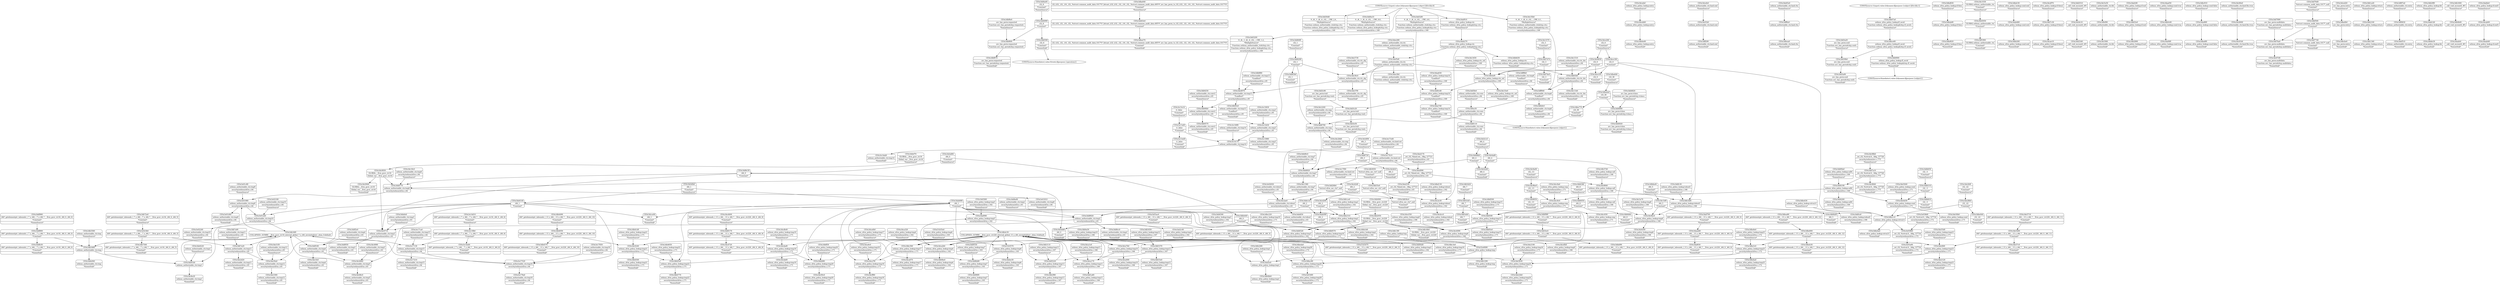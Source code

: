 digraph {
	CE0x3dbf670 [shape=record,shape=Mrecord,label="{CE0x3dbf670|avc_has_perm:requested|Function::avc_has_perm&Arg::requested::|*SummSink*}"]
	CE0x3dd43e0 [shape=record,shape=Mrecord,label="{CE0x3dd43e0|i32_(i32,_i32,_i16,_i32,_%struct.common_audit_data.1017*)*_bitcast_(i32_(i32,_i32,_i16,_i32,_%struct.common_audit_data.495*)*_avc_has_perm_to_i32_(i32,_i32,_i16,_i32,_%struct.common_audit_data.1017*)*)|*Constant*}"]
	CE0x3daf080 [shape=record,shape=Mrecord,label="{CE0x3daf080|selinux_xfrm_policy_lookup:tmp5|security/selinux/xfrm.c,162}"]
	CE0x3dff940 [shape=record,shape=Mrecord,label="{CE0x3dff940|selinux_authorizable_ctx:tmp6|*LoadInst*|security/selinux/xfrm.c,64}"]
	CE0x5ab2c40 [shape=record,shape=Mrecord,label="{CE0x5ab2c40|selinux_xfrm_policy_lookup:tmp5|security/selinux/xfrm.c,162|*SummSink*}"]
	CE0x3dbeb30 [shape=record,shape=Mrecord,label="{CE0x3dbeb30|i64*_getelementptr_inbounds_(_13_x_i64_,_13_x_i64_*___llvm_gcov_ctr220,_i64_0,_i64_12)|*Constant*|*SummSink*}"]
	CE0x3dd6110 [shape=record,shape=Mrecord,label="{CE0x3dd6110|selinux_authorizable_ctx:conv|security/selinux/xfrm.c,64|*SummSink*}"]
	CE0x3dd7470 [shape=record,shape=Mrecord,label="{CE0x3dd7470|i32_3|*Constant*}"]
	CE0x3db0fd0 [shape=record,shape=Mrecord,label="{CE0x3db0fd0|GLOBAL:__llvm_gcov_ctr220|Global_var:__llvm_gcov_ctr220|*SummSource*}"]
	CE0x3e13ed0 [shape=record,shape=Mrecord,label="{CE0x3e13ed0|i1_false|*Constant*|*SummSink*}"]
	CE0x3e17520 [shape=record,shape=Mrecord,label="{CE0x3e17520|selinux_authorizable_ctx:tmp16|security/selinux/xfrm.c,64}"]
	CE0x3dc2200 [shape=record,shape=Mrecord,label="{CE0x3dc2200|selinux_authorizable_ctx:cmp|security/selinux/xfrm.c,64|*SummSource*}"]
	CE0x3db3810 [shape=record,shape=Mrecord,label="{CE0x3db3810|selinux_xfrm_policy_lookup:call|security/selinux/xfrm.c,166|*SummSink*}"]
	CE0x3daf700 [shape=record,shape=Mrecord,label="{CE0x3daf700|i64*_getelementptr_inbounds_(_13_x_i64_,_13_x_i64_*___llvm_gcov_ctr220,_i64_0,_i64_0)|*Constant*|*SummSource*}"]
	CE0x3dbbf90 [shape=record,shape=Mrecord,label="{CE0x3dbbf90|i64*_getelementptr_inbounds_(_13_x_i64_,_13_x_i64_*___llvm_gcov_ctr220,_i64_0,_i64_6)|*Constant*|*SummSink*}"]
	CE0x3db4e60 [shape=record,shape=Mrecord,label="{CE0x3db4e60|selinux_xfrm_policy_lookup:entry|*SummSink*}"]
	CE0x3dcefe0 [shape=record,shape=Mrecord,label="{CE0x3dcefe0|selinux_authorizable_ctx:land.end|*SummSource*}"]
	CE0x3dce180 [shape=record,shape=Mrecord,label="{CE0x3dce180|i32_0|*Constant*}"]
	CE0x3dbf390 [shape=record,shape=Mrecord,label="{CE0x3dbf390|i32_8|*Constant*|*SummSink*}"]
	CE0x3de65e0 [shape=record,shape=Mrecord,label="{CE0x3de65e0|selinux_authorizable_ctx:land.rhs|*SummSource*}"]
	CE0x3de5830 [shape=record,shape=Mrecord,label="{CE0x3de5830|selinux_xfrm_policy_lookup:tmp24|security/selinux/xfrm.c,171}"]
	CE0x3e03860 [shape=record,shape=Mrecord,label="{CE0x3e03860|_ret_i32_%retval.0,_!dbg_!27734|security/selinux/xfrm.c,172}"]
	CE0x3dc28d0 [shape=record,shape=Mrecord,label="{CE0x3dc28d0|selinux_authorizable_ctx:cmp|security/selinux/xfrm.c,64|*SummSink*}"]
	CE0x3de31f0 [shape=record,shape=Mrecord,label="{CE0x3de31f0|selinux_authorizable_ctx:tmp12|security/selinux/xfrm.c,65|*SummSource*}"]
	CE0x3dca670 [shape=record,shape=Mrecord,label="{CE0x3dca670|selinux_xfrm_policy_lookup:tmp17|security/selinux/xfrm.c,171|*SummSink*}"]
	CE0x3db85e0 [shape=record,shape=Mrecord,label="{CE0x3db85e0|selinux_xfrm_policy_lookup:tmp15|security/selinux/xfrm.c,171|*SummSink*}"]
	CE0x3db9570 [shape=record,shape=Mrecord,label="{CE0x3db9570|selinux_authorizable_ctx:conv2|security/selinux/xfrm.c,65|*SummSink*}"]
	"CONST[source:0(mediator),value:2(dynamic)][purpose:{subject}]"
	CE0x3e14eb0 [shape=record,shape=Mrecord,label="{CE0x3e14eb0|i64*_getelementptr_inbounds_(_7_x_i64_,_7_x_i64_*___llvm_gcov_ctr16,_i64_0,_i64_6)|*Constant*|*SummSink*}"]
	CE0x3dbda90 [shape=record,shape=Mrecord,label="{CE0x3dbda90|selinux_xfrm_policy_lookup:if.then}"]
	CE0x3dd6290 [shape=record,shape=Mrecord,label="{CE0x3dd6290|i32_1|*Constant*}"]
	CE0x3db2260 [shape=record,shape=Mrecord,label="{CE0x3db2260|selinux_xfrm_policy_lookup:tmp1|*SummSource*}"]
	CE0x3dd04d0 [shape=record,shape=Mrecord,label="{CE0x3dd04d0|selinux_xfrm_policy_lookup:tmp3|security/selinux/xfrm.c,162|*SummSink*}"]
	CE0x3e13e10 [shape=record,shape=Mrecord,label="{CE0x3e13e10|i1_false|*Constant*|*SummSource*}"]
	CE0x3de4970 [shape=record,shape=Mrecord,label="{CE0x3de4970|selinux_authorizable_ctx:tmp13|*LoadInst*|security/selinux/xfrm.c,65}"]
	CE0x3dbc3e0 [shape=record,shape=Mrecord,label="{CE0x3dbc3e0|selinux_xfrm_policy_lookup:tmp16|security/selinux/xfrm.c,171|*SummSink*}"]
	CE0x3db8460 [shape=record,shape=Mrecord,label="{CE0x3db8460|i64_8|*Constant*|*SummSink*}"]
	CE0x3de37f0 [shape=record,shape=Mrecord,label="{CE0x3de37f0|selinux_authorizable_ctx:ctx_alg|security/selinux/xfrm.c,65|*SummSink*}"]
	CE0x3dee280 [shape=record,shape=Mrecord,label="{CE0x3dee280|selinux_authorizable_ctx:ctx|Function::selinux_authorizable_ctx&Arg::ctx::|*SummSource*}"]
	CE0x3db5650 [shape=record,shape=Mrecord,label="{CE0x3db5650|%struct.xfrm_sec_ctx*_null|*Constant*|*SummSource*}"]
	CE0x3dc1030 [shape=record,shape=Mrecord,label="{CE0x3dc1030|GLOBAL:selinux_authorizable_ctx|*Constant*|*SummSource*}"]
	CE0x3ddfc30 [shape=record,shape=Mrecord,label="{CE0x3ddfc30|selinux_xfrm_policy_lookup:tobool1|security/selinux/xfrm.c,166|*SummSource*}"]
	CE0x3ddf2e0 [shape=record,shape=Mrecord,label="{CE0x3ddf2e0|selinux_authorizable_ctx:tmp4|security/selinux/xfrm.c,63|*SummSource*}"]
	"CONST[source:1(input),value:2(dynamic)][purpose:{object}][SrcIdx:0]"
	"CONST[source:1(input),value:2(dynamic)][purpose:{subject}][SrcIdx:1]"
	CE0x3dcdad0 [shape=record,shape=Mrecord,label="{CE0x3dcdad0|selinux_xfrm_policy_lookup:tmp19|security/selinux/xfrm.c,171}"]
	CE0x3dbdc50 [shape=record,shape=Mrecord,label="{CE0x3dbdc50|selinux_xfrm_policy_lookup:cond.end|*SummSource*}"]
	CE0x3dc00c0 [shape=record,shape=Mrecord,label="{CE0x3dc00c0|selinux_xfrm_policy_lookup:tmp20|security/selinux/xfrm.c,171|*SummSink*}"]
	CE0x3dcae10 [shape=record,shape=Mrecord,label="{CE0x3dcae10|selinux_xfrm_policy_lookup:if.then2|*SummSink*}"]
	CE0x3e034f0 [shape=record,shape=Mrecord,label="{CE0x3e034f0|selinux_xfrm_policy_lookup:tmp26|security/selinux/xfrm.c,172|*SummSink*}"]
	CE0x3daa740 [shape=record,shape=Mrecord,label="{CE0x3daa740|selinux_xfrm_policy_lookup:tmp14|*LoadInst*|security/selinux/xfrm.c,169|*SummSink*}"]
	CE0x3dd4520 [shape=record,shape=Mrecord,label="{CE0x3dd4520|selinux_xfrm_policy_lookup:tmp3|security/selinux/xfrm.c,162}"]
	CE0x3dcdb40 [shape=record,shape=Mrecord,label="{CE0x3dcdb40|selinux_xfrm_policy_lookup:tmp19|security/selinux/xfrm.c,171|*SummSource*}"]
	CE0x3dba640 [shape=record,shape=Mrecord,label="{CE0x3dba640|i16_39|*Constant*|*SummSource*}"]
	CE0x3dc2ae0 [shape=record,shape=Mrecord,label="{CE0x3dc2ae0|selinux_authorizable_ctx:tobool|security/selinux/xfrm.c,63}"]
	CE0x3dd30d0 [shape=record,shape=Mrecord,label="{CE0x3dd30d0|0:_i8,_1:_i8,_4:_i32,_:_CRE_2,4_|*MultipleSource*|Function::selinux_authorizable_ctx&Arg::ctx::|Function::selinux_xfrm_policy_lookup&Arg::ctx::|security/selinux/xfrm.c,169}"]
	CE0x3e13430 [shape=record,shape=Mrecord,label="{CE0x3e13430|selinux_authorizable_ctx:cmp3|security/selinux/xfrm.c,65}"]
	CE0x3db9650 [shape=record,shape=Mrecord,label="{CE0x3db9650|i32_-13|*Constant*|*SummSink*}"]
	CE0x3db56c0 [shape=record,shape=Mrecord,label="{CE0x3db56c0|%struct.xfrm_sec_ctx*_null|*Constant*|*SummSink*}"]
	CE0x3dd25d0 [shape=record,shape=Mrecord,label="{CE0x3dd25d0|_call_void_mcount()_#3|*SummSink*}"]
	CE0x3dcc9a0 [shape=record,shape=Mrecord,label="{CE0x3dcc9a0|selinux_xfrm_policy_lookup:cmp|security/selinux/xfrm.c,171|*SummSource*}"]
	CE0x3e17f00 [shape=record,shape=Mrecord,label="{CE0x3e17f00|selinux_authorizable_ctx:land.ext|security/selinux/xfrm.c,64|*SummSink*}"]
	CE0x3ddb810 [shape=record,shape=Mrecord,label="{CE0x3ddb810|i32_-3|*Constant*|*SummSink*}"]
	CE0x3dbf6e0 [shape=record,shape=Mrecord,label="{CE0x3dbf6e0|avc_has_perm:requested|Function::avc_has_perm&Arg::requested::|*SummSource*}"]
	CE0x3dc8e20 [shape=record,shape=Mrecord,label="{CE0x3dc8e20|selinux_authorizable_ctx:tmp1|*SummSink*}"]
	CE0x3db67a0 [shape=record,shape=Mrecord,label="{CE0x3db67a0|selinux_xfrm_policy_lookup:fl_secid|Function::selinux_xfrm_policy_lookup&Arg::fl_secid::|*SummSource*}"]
	CE0x3dca1e0 [shape=record,shape=Mrecord,label="{CE0x3dca1e0|selinux_xfrm_policy_lookup:tmp11|security/selinux/xfrm.c,166|*SummSource*}"]
	CE0x3db72a0 [shape=record,shape=Mrecord,label="{CE0x3db72a0|i64*_getelementptr_inbounds_(_7_x_i64_,_7_x_i64_*___llvm_gcov_ctr16,_i64_0,_i64_5)|*Constant*|*SummSource*}"]
	CE0x3dcafa0 [shape=record,shape=Mrecord,label="{CE0x3dcafa0|selinux_xfrm_policy_lookup:entry|*SummSource*}"]
	CE0x3dbff30 [shape=record,shape=Mrecord,label="{CE0x3dbff30|selinux_xfrm_policy_lookup:tmp20|security/selinux/xfrm.c,171|*SummSource*}"]
	CE0x3dc9840 [shape=record,shape=Mrecord,label="{CE0x3dc9840|_ret_i32_%retval.0,_!dbg_!27728|security/selinux/avc.c,775|*SummSink*}"]
	CE0x3dc1bf0 [shape=record,shape=Mrecord,label="{CE0x3dc1bf0|i64_5|*Constant*}"]
	CE0x3db9be0 [shape=record,shape=Mrecord,label="{CE0x3db9be0|selinux_xfrm_policy_lookup:tmp4|security/selinux/xfrm.c,162|*SummSink*}"]
	CE0x3dab690 [shape=record,shape=Mrecord,label="{CE0x3dab690|i64_1|*Constant*}"]
	CE0x3db6900 [shape=record,shape=Mrecord,label="{CE0x3db6900|selinux_xfrm_policy_lookup:fl_secid|Function::selinux_xfrm_policy_lookup&Arg::fl_secid::|*SummSink*}"]
	CE0x3db95e0 [shape=record,shape=Mrecord,label="{CE0x3db95e0|selinux_authorizable_ctx:tmp13|*LoadInst*|security/selinux/xfrm.c,65|*SummSink*}"]
	CE0x3dff0e0 [shape=record,shape=Mrecord,label="{CE0x3dff0e0|selinux_authorizable_ctx:land.rhs}"]
	CE0x3dd6790 [shape=record,shape=Mrecord,label="{CE0x3dd6790|selinux_authorizable_ctx:cmp|security/selinux/xfrm.c,64}"]
	CE0x3db34f0 [shape=record,shape=Mrecord,label="{CE0x3db34f0|COLLAPSED:_GCMRE___llvm_gcov_ctr16_internal_global_7_x_i64_zeroinitializer:_elem_0:default:}"]
	CE0x3db45e0 [shape=record,shape=Mrecord,label="{CE0x3db45e0|selinux_xfrm_policy_lookup:tmp22|security/selinux/xfrm.c,171}"]
	CE0x3ded170 [shape=record,shape=Mrecord,label="{CE0x3ded170|_ret_i32_%land.ext,_!dbg_!27723|security/selinux/xfrm.c,63|*SummSource*}"]
	CE0x3db2310 [shape=record,shape=Mrecord,label="{CE0x3db2310|selinux_xfrm_policy_lookup:tmp2|security/selinux/xfrm.c,162}"]
	CE0x3db7560 [shape=record,shape=Mrecord,label="{CE0x3db7560|i64*_getelementptr_inbounds_(_7_x_i64_,_7_x_i64_*___llvm_gcov_ctr16,_i64_0,_i64_5)|*Constant*|*SummSink*}"]
	CE0x3dc5f40 [shape=record,shape=Mrecord,label="{CE0x3dc5f40|selinux_authorizable_ctx:bb|*SummSink*}"]
	CE0x3dcb1c0 [shape=record,shape=Mrecord,label="{CE0x3dcb1c0|i64_4|*Constant*|*SummSource*}"]
	CE0x3dde940 [shape=record,shape=Mrecord,label="{CE0x3dde940|selinux_authorizable_ctx:tmp|*SummSink*}"]
	CE0x3dbb440 [shape=record,shape=Mrecord,label="{CE0x3dbb440|i64_0|*Constant*}"]
	CE0x3dc5e50 [shape=record,shape=Mrecord,label="{CE0x3dc5e50|selinux_authorizable_ctx:bb|*SummSource*}"]
	CE0x3db03e0 [shape=record,shape=Mrecord,label="{CE0x3db03e0|selinux_xfrm_policy_lookup:if.end}"]
	CE0x3dd1bc0 [shape=record,shape=Mrecord,label="{CE0x3dd1bc0|i64*_getelementptr_inbounds_(_13_x_i64_,_13_x_i64_*___llvm_gcov_ctr220,_i64_0,_i64_6)|*Constant*}"]
	CE0x3dc1580 [shape=record,shape=Mrecord,label="{CE0x3dc1580|selinux_authorizable_ctx:tmp7|security/selinux/xfrm.c,64|*SummSink*}"]
	CE0x3db16b0 [shape=record,shape=Mrecord,label="{CE0x3db16b0|GLOBAL:__llvm_gcov_ctr220|Global_var:__llvm_gcov_ctr220|*SummSink*}"]
	CE0x3daaf30 [shape=record,shape=Mrecord,label="{CE0x3daaf30|selinux_xfrm_policy_lookup:cond.true|*SummSource*}"]
	CE0x3dc1510 [shape=record,shape=Mrecord,label="{CE0x3dc1510|selinux_authorizable_ctx:ctx_doi|security/selinux/xfrm.c,64|*SummSource*}"]
	CE0x3dbc910 [shape=record,shape=Mrecord,label="{CE0x3dbc910|selinux_xfrm_policy_lookup:cond.false|*SummSource*}"]
	CE0x3ddfb30 [shape=record,shape=Mrecord,label="{CE0x3ddfb30|i64*_getelementptr_inbounds_(_7_x_i64_,_7_x_i64_*___llvm_gcov_ctr16,_i64_0,_i64_0)|*Constant*|*SummSink*}"]
	"CONST[source:0(mediator),value:0(static)][purpose:{operation}]"
	CE0x3de61b0 [shape=record,shape=Mrecord,label="{CE0x3de61b0|selinux_authorizable_ctx:tmp1}"]
	CE0x3e14d10 [shape=record,shape=Mrecord,label="{CE0x3e14d10|i64*_getelementptr_inbounds_(_7_x_i64_,_7_x_i64_*___llvm_gcov_ctr16,_i64_0,_i64_6)|*Constant*|*SummSource*}"]
	CE0x3dc6000 [shape=record,shape=Mrecord,label="{CE0x3dc6000|selinux_authorizable_ctx:land.lhs.true}"]
	CE0x3db7c30 [shape=record,shape=Mrecord,label="{CE0x3db7c30|selinux_xfrm_policy_lookup:if.then2}"]
	CE0x3dc97d0 [shape=record,shape=Mrecord,label="{CE0x3dc97d0|avc_has_perm:auditdata|Function::avc_has_perm&Arg::auditdata::|*SummSink*}"]
	CE0x3dc0830 [shape=record,shape=Mrecord,label="{CE0x3dc0830|GLOBAL:__llvm_gcov_ctr16|Global_var:__llvm_gcov_ctr16}"]
	CE0x3dbcbe0 [shape=record,shape=Mrecord,label="{CE0x3dbcbe0|avc_has_perm:entry|*SummSink*}"]
	CE0x3db2100 [shape=record,shape=Mrecord,label="{CE0x3db2100|selinux_xfrm_policy_lookup:return}"]
	CE0x3daadd0 [shape=record,shape=Mrecord,label="{CE0x3daadd0|i64*_getelementptr_inbounds_(_13_x_i64_,_13_x_i64_*___llvm_gcov_ctr220,_i64_0,_i64_0)|*Constant*}"]
	CE0x3db5370 [shape=record,shape=Mrecord,label="{CE0x3db5370|selinux_xfrm_policy_lookup:tmp12|security/selinux/xfrm.c,167}"]
	CE0x3de2120 [shape=record,shape=Mrecord,label="{CE0x3de2120|selinux_xfrm_policy_lookup:tmp23|security/selinux/xfrm.c,171|*SummSink*}"]
	CE0x3dc98b0 [shape=record,shape=Mrecord,label="{CE0x3dc98b0|_ret_i32_%retval.0,_!dbg_!27728|security/selinux/avc.c,775|*SummSource*}"]
	CE0x3e023b0 [shape=record,shape=Mrecord,label="{CE0x3e023b0|i64*_getelementptr_inbounds_(_7_x_i64_,_7_x_i64_*___llvm_gcov_ctr16,_i64_0,_i64_5)|*Constant*}"]
	CE0x3e171a0 [shape=record,shape=Mrecord,label="{CE0x3e171a0|selinux_authorizable_ctx:tmp15|security/selinux/xfrm.c,64|*SummSource*}"]
	CE0x3db8570 [shape=record,shape=Mrecord,label="{CE0x3db8570|selinux_xfrm_policy_lookup:tmp16|security/selinux/xfrm.c,171}"]
	CE0x3dc66c0 [shape=record,shape=Mrecord,label="{CE0x3dc66c0|selinux_authorizable_ctx:tmp5|security/selinux/xfrm.c,63|*SummSink*}"]
	CE0x3e14170 [shape=record,shape=Mrecord,label="{CE0x3e14170|selinux_authorizable_ctx:tmp14}"]
	CE0x3dc2e30 [shape=record,shape=Mrecord,label="{CE0x3dc2e30|selinux_xfrm_policy_lookup:tobool|security/selinux/xfrm.c,162}"]
	CE0x3e17e40 [shape=record,shape=Mrecord,label="{CE0x3e17e40|selinux_authorizable_ctx:land.ext|security/selinux/xfrm.c,64|*SummSource*}"]
	CE0x3dd8a90 [shape=record,shape=Mrecord,label="{CE0x3dd8a90|selinux_authorizable_ctx:tmp2|security/selinux/xfrm.c,63|*SummSource*}"]
	CE0x3dbe4a0 [shape=record,shape=Mrecord,label="{CE0x3dbe4a0|selinux_xfrm_policy_lookup:retval.0|*SummSink*}"]
	CE0x3dd0a10 [shape=record,shape=Mrecord,label="{CE0x3dd0a10|0:_i8,_1:_i8,_4:_i32,_:_CRE_8,8_|*MultipleSource*|Function::selinux_authorizable_ctx&Arg::ctx::|Function::selinux_xfrm_policy_lookup&Arg::ctx::|security/selinux/xfrm.c,169}"]
	CE0x3db8500 [shape=record,shape=Mrecord,label="{CE0x3db8500|selinux_xfrm_policy_lookup:tmp15|security/selinux/xfrm.c,171|*SummSource*}"]
	CE0x3dcd400 [shape=record,shape=Mrecord,label="{CE0x3dcd400|i64*_getelementptr_inbounds_(_13_x_i64_,_13_x_i64_*___llvm_gcov_ctr220,_i64_0,_i64_9)|*Constant*|*SummSource*}"]
	CE0x3ddf800 [shape=record,shape=Mrecord,label="{CE0x3ddf800|i64*_getelementptr_inbounds_(_7_x_i64_,_7_x_i64_*___llvm_gcov_ctr16,_i64_0,_i64_0)|*Constant*}"]
	CE0x3dc4090 [shape=record,shape=Mrecord,label="{CE0x3dc4090|selinux_xfrm_policy_lookup:tmp9|security/selinux/xfrm.c,166}"]
	CE0x3e14ab0 [shape=record,shape=Mrecord,label="{CE0x3e14ab0|selinux_authorizable_ctx:tmp14|*SummSink*}"]
	CE0x3df1900 [shape=record,shape=Mrecord,label="{CE0x3df1900|GLOBAL:selinux_authorizable_ctx|*Constant*|*SummSink*}"]
	CE0x3dce1f0 [shape=record,shape=Mrecord,label="{CE0x3dce1f0|i32_0|*Constant*|*SummSink*}"]
	CE0x3dc18c0 [shape=record,shape=Mrecord,label="{CE0x3dc18c0|selinux_authorizable_ctx:tmp8|security/selinux/xfrm.c,64|*SummSource*}"]
	CE0x3dce260 [shape=record,shape=Mrecord,label="{CE0x3dce260|i32_0|*Constant*|*SummSource*}"]
	CE0x3de55d0 [shape=record,shape=Mrecord,label="{CE0x3de55d0|selinux_xfrm_policy_lookup:tmp23|security/selinux/xfrm.c,171|*SummSource*}"]
	CE0x3dd65b0 [shape=record,shape=Mrecord,label="{CE0x3dd65b0|i32_1|*Constant*|*SummSink*}"]
	CE0x3ddd9c0 [shape=record,shape=Mrecord,label="{CE0x3ddd9c0|selinux_authorizable_ctx:tmp7|security/selinux/xfrm.c,64|*SummSource*}"]
	CE0x51b5470 [shape=record,shape=Mrecord,label="{CE0x51b5470|i64*_getelementptr_inbounds_(_13_x_i64_,_13_x_i64_*___llvm_gcov_ctr220,_i64_0,_i64_3)|*Constant*|*SummSink*}"]
	CE0x5d55ac0 [shape=record,shape=Mrecord,label="{CE0x5d55ac0|i64*_getelementptr_inbounds_(_13_x_i64_,_13_x_i64_*___llvm_gcov_ctr220,_i64_0,_i64_3)|*Constant*|*SummSource*}"]
	CE0x3ddf960 [shape=record,shape=Mrecord,label="{CE0x3ddf960|i64*_getelementptr_inbounds_(_7_x_i64_,_7_x_i64_*___llvm_gcov_ctr16,_i64_0,_i64_0)|*Constant*|*SummSource*}"]
	CE0x3dd7a10 [shape=record,shape=Mrecord,label="{CE0x3dd7a10|_ret_i32_%retval.0,_!dbg_!27728|security/selinux/avc.c,775}"]
	CE0x3e01810 [shape=record,shape=Mrecord,label="{CE0x3e01810|selinux_authorizable_ctx:tmp8|security/selinux/xfrm.c,64|*SummSink*}"]
	CE0x3df0630 [shape=record,shape=Mrecord,label="{CE0x3df0630|selinux_authorizable_ctx:entry}"]
	CE0x3db4af0 [shape=record,shape=Mrecord,label="{CE0x3db4af0|selinux_xfrm_policy_lookup:ctx_sid|security/selinux/xfrm.c,169}"]
	CE0x3de2190 [shape=record,shape=Mrecord,label="{CE0x3de2190|selinux_xfrm_policy_lookup:tmp24|security/selinux/xfrm.c,171|*SummSource*}"]
	CE0x3e17210 [shape=record,shape=Mrecord,label="{CE0x3e17210|selinux_authorizable_ctx:tmp15|security/selinux/xfrm.c,64|*SummSink*}"]
	CE0x3dcc930 [shape=record,shape=Mrecord,label="{CE0x3dcc930|selinux_xfrm_policy_lookup:cmp|security/selinux/xfrm.c,171|*SummSink*}"]
	CE0x3dc9a00 [shape=record,shape=Mrecord,label="{CE0x3dc9a00|i32_-13|*Constant*|*SummSource*}"]
	CE0x3e17850 [shape=record,shape=Mrecord,label="{CE0x3e17850|selinux_authorizable_ctx:tmp16|security/selinux/xfrm.c,64|*SummSource*}"]
	CE0x3dc6bc0 [shape=record,shape=Mrecord,label="{CE0x3dc6bc0|selinux_xfrm_policy_lookup:tmp8|security/selinux/xfrm.c,166}"]
	CE0x3dd8dd0 [shape=record,shape=Mrecord,label="{CE0x3dd8dd0|selinux_xfrm_policy_lookup:tmp7|security/selinux/xfrm.c,163}"]
	CE0x3de30a0 [shape=record,shape=Mrecord,label="{CE0x3de30a0|selinux_authorizable_ctx:tmp12|security/selinux/xfrm.c,65}"]
	CE0x3dbf600 [shape=record,shape=Mrecord,label="{CE0x3dbf600|avc_has_perm:requested|Function::avc_has_perm&Arg::requested::}"]
	CE0x3dd7ba0 [shape=record,shape=Mrecord,label="{CE0x3dd7ba0|avc_has_perm:auditdata|Function::avc_has_perm&Arg::auditdata::}"]
	CE0x3ddefe0 [shape=record,shape=Mrecord,label="{CE0x3ddefe0|selinux_authorizable_ctx:tmp3|security/selinux/xfrm.c,63|*SummSource*}"]
	CE0x3db4570 [shape=record,shape=Mrecord,label="{CE0x3db4570|i64*_getelementptr_inbounds_(_13_x_i64_,_13_x_i64_*___llvm_gcov_ctr220,_i64_0,_i64_10)|*Constant*|*SummSink*}"]
	CE0x3dbfd80 [shape=record,shape=Mrecord,label="{CE0x3dbfd80|selinux_xfrm_policy_lookup:tmp20|security/selinux/xfrm.c,171}"]
	CE0x3db7a90 [shape=record,shape=Mrecord,label="{CE0x3db7a90|selinux_authorizable_ctx:tmp11|security/selinux/xfrm.c,65|*SummSource*}"]
	CE0x3dd4680 [shape=record,shape=Mrecord,label="{CE0x3dd4680|avc_has_perm:tclass|Function::avc_has_perm&Arg::tclass::}"]
	CE0x3ded090 [shape=record,shape=Mrecord,label="{CE0x3ded090|_ret_i32_%land.ext,_!dbg_!27723|security/selinux/xfrm.c,63}"]
	CE0x3db4050 [shape=record,shape=Mrecord,label="{CE0x3db4050|i64*_getelementptr_inbounds_(_13_x_i64_,_13_x_i64_*___llvm_gcov_ctr220,_i64_0,_i64_10)|*Constant*}"]
	CE0x3dc4990 [shape=record,shape=Mrecord,label="{CE0x3dc4990|selinux_authorizable_ctx:tmp5|security/selinux/xfrm.c,63|*SummSource*}"]
	CE0x3dd8920 [shape=record,shape=Mrecord,label="{CE0x3dd8920|selinux_authorizable_ctx:tmp2|security/selinux/xfrm.c,63}"]
	CE0x3dba770 [shape=record,shape=Mrecord,label="{CE0x3dba770|i16_39|*Constant*|*SummSink*}"]
	CE0x3dcbf00 [shape=record,shape=Mrecord,label="{CE0x3dcbf00|i64_3|*Constant*|*SummSource*}"]
	CE0x3db63b0 [shape=record,shape=Mrecord,label="{CE0x3db63b0|selinux_authorizable_ctx:ctx_doi|security/selinux/xfrm.c,64}"]
	CE0x3db2890 [shape=record,shape=Mrecord,label="{CE0x3db2890|selinux_xfrm_policy_lookup:if.end|*SummSink*}"]
	CE0x3de3730 [shape=record,shape=Mrecord,label="{CE0x3de3730|selinux_authorizable_ctx:ctx_alg|security/selinux/xfrm.c,65|*SummSource*}"]
	CE0x3db1a20 [shape=record,shape=Mrecord,label="{CE0x3db1a20|selinux_xfrm_policy_lookup:return|*SummSource*}"]
	CE0x3e01eb0 [shape=record,shape=Mrecord,label="{CE0x3e01eb0|selinux_authorizable_ctx:tmp10|security/selinux/xfrm.c,64}"]
	CE0x3dd09a0 [shape=record,shape=Mrecord,label="{CE0x3dd09a0|selinux_xfrm_policy_lookup:call4|security/selinux/xfrm.c,169|*SummSource*}"]
	CE0x3dbec80 [shape=record,shape=Mrecord,label="{CE0x3dbec80|selinux_xfrm_policy_lookup:tmp26|security/selinux/xfrm.c,172}"]
	CE0x3e03a90 [shape=record,shape=Mrecord,label="{CE0x3e03a90|_ret_i32_%retval.0,_!dbg_!27734|security/selinux/xfrm.c,172|*SummSink*}"]
	CE0x3dc9be0 [shape=record,shape=Mrecord,label="{CE0x3dc9be0|i32_-13|*Constant*}"]
	CE0x3df07a0 [shape=record,shape=Mrecord,label="{CE0x3df07a0|selinux_authorizable_ctx:entry|*SummSource*}"]
	CE0x3dfef90 [shape=record,shape=Mrecord,label="{CE0x3dfef90|selinux_authorizable_ctx:bb}"]
	CE0x3dbeda0 [shape=record,shape=Mrecord,label="{CE0x3dbeda0|selinux_xfrm_policy_lookup:tmp26|security/selinux/xfrm.c,172|*SummSource*}"]
	CE0x3db4c50 [shape=record,shape=Mrecord,label="{CE0x3db4c50|COLLAPSED:_GCMRE___llvm_gcov_ctr220_internal_global_13_x_i64_zeroinitializer:_elem_0:default:}"]
	CE0x3dd6720 [shape=record,shape=Mrecord,label="{CE0x3dd6720|i64_3|*Constant*}"]
	CE0x3e02830 [shape=record,shape=Mrecord,label="{CE0x3e02830|selinux_authorizable_ctx:tobool|security/selinux/xfrm.c,63|*SummSource*}"]
	CE0x3dced20 [shape=record,shape=Mrecord,label="{CE0x3dced20|avc_has_perm:entry|*SummSource*}"]
	CE0x3dd7890 [shape=record,shape=Mrecord,label="{CE0x3dd7890|avc_has_perm:auditdata|Function::avc_has_perm&Arg::auditdata::|*SummSource*}"]
	CE0x3daf2e0 [shape=record,shape=Mrecord,label="{CE0x3daf2e0|selinux_xfrm_policy_lookup:tmp1}"]
	CE0x3dd8c50 [shape=record,shape=Mrecord,label="{CE0x3dd8c50|i64_0|*Constant*}"]
	CE0x3dd9550 [shape=record,shape=Mrecord,label="{CE0x3dd9550|selinux_xfrm_policy_lookup:tmp7|security/selinux/xfrm.c,163|*SummSource*}"]
	CE0x3de6220 [shape=record,shape=Mrecord,label="{CE0x3de6220|selinux_authorizable_ctx:tmp1|*SummSource*}"]
	CE0x3dce550 [shape=record,shape=Mrecord,label="{CE0x3dce550|selinux_xfrm_policy_lookup:tmp9|security/selinux/xfrm.c,166|*SummSource*}"]
	CE0x3db8ab0 [shape=record,shape=Mrecord,label="{CE0x3db8ab0|i64_5|*Constant*|*SummSink*}"]
	CE0x3e149f0 [shape=record,shape=Mrecord,label="{CE0x3e149f0|selinux_authorizable_ctx:tmp14|*SummSource*}"]
	CE0x3db90b0 [shape=record,shape=Mrecord,label="{CE0x3db90b0|selinux_authorizable_ctx:conv2|security/selinux/xfrm.c,65}"]
	CE0x3dcdf70 [shape=record,shape=Mrecord,label="{CE0x3dcdf70|selinux_xfrm_policy_lookup:if.then2|*SummSource*}"]
	CE0x3dd74e0 [shape=record,shape=Mrecord,label="{CE0x3dd74e0|i32_3|*Constant*|*SummSink*}"]
	CE0x3dbde30 [shape=record,shape=Mrecord,label="{CE0x3dbde30|selinux_xfrm_policy_lookup:bb|*SummSink*}"]
	CE0x3dd4990 [shape=record,shape=Mrecord,label="{CE0x3dd4990|i32_8|*Constant*}"]
	CE0x3dcf1b0 [shape=record,shape=Mrecord,label="{CE0x3dcf1b0|selinux_authorizable_ctx:land.end}"]
	CE0x3daf910 [shape=record,shape=Mrecord,label="{CE0x3daf910|selinux_xfrm_policy_lookup:ctx|Function::selinux_xfrm_policy_lookup&Arg::ctx::|*SummSource*}"]
	CE0x3dbe800 [shape=record,shape=Mrecord,label="{CE0x3dbe800|i64*_getelementptr_inbounds_(_13_x_i64_,_13_x_i64_*___llvm_gcov_ctr220,_i64_0,_i64_12)|*Constant*}"]
	CE0x3dcbd60 [shape=record,shape=Mrecord,label="{CE0x3dcbd60|i64_0|*Constant*|*SummSource*}"]
	CE0x3db1ce0 [shape=record,shape=Mrecord,label="{CE0x3db1ce0|selinux_xfrm_policy_lookup:tmp2|security/selinux/xfrm.c,162|*SummSource*}"]
	CE0x3de2d20 [shape=record,shape=Mrecord,label="{CE0x3de2d20|selinux_authorizable_ctx:tmp11|security/selinux/xfrm.c,65|*SummSink*}"]
	CE0x3dba040 [shape=record,shape=Mrecord,label="{CE0x3dba040|i32_(i32,_i32,_i16,_i32,_%struct.common_audit_data.1017*)*_bitcast_(i32_(i32,_i32,_i16,_i32,_%struct.common_audit_data.495*)*_avc_has_perm_to_i32_(i32,_i32,_i16,_i32,_%struct.common_audit_data.1017*)*)|*Constant*|*SummSource*}"]
	CE0x3dd0c40 [shape=record,shape=Mrecord,label="{CE0x3dd0c40|selinux_xfrm_policy_lookup:tmp14|*LoadInst*|security/selinux/xfrm.c,169}"]
	CE0x3dd5220 [shape=record,shape=Mrecord,label="{CE0x3dd5220|selinux_xfrm_policy_lookup:tmp13|security/selinux/xfrm.c,167}"]
	CE0x3dc0710 [shape=record,shape=Mrecord,label="{CE0x3dc0710|selinux_authorizable_ctx:tmp3|security/selinux/xfrm.c,63}"]
	CE0x3dafc80 [shape=record,shape=Mrecord,label="{CE0x3dafc80|selinux_xfrm_policy_lookup:if.end|*SummSource*}"]
	CE0x3dd4190 [shape=record,shape=Mrecord,label="{CE0x3dd4190|selinux_xfrm_policy_lookup:call4|security/selinux/xfrm.c,169}"]
	CE0x3dbf080 [shape=record,shape=Mrecord,label="{CE0x3dbf080|i64*_getelementptr_inbounds_(_13_x_i64_,_13_x_i64_*___llvm_gcov_ctr220,_i64_0,_i64_6)|*Constant*|*SummSource*}"]
	CE0x3dbf500 [shape=record,shape=Mrecord,label="{CE0x3dbf500|%struct.common_audit_data.1017*_null|*Constant*}"]
	CE0x3dbc220 [shape=record,shape=Mrecord,label="{CE0x3dbc220|selinux_xfrm_policy_lookup:tmp16|security/selinux/xfrm.c,171|*SummSource*}"]
	CE0x3dbc560 [shape=record,shape=Mrecord,label="{CE0x3dbc560|selinux_xfrm_policy_lookup:tmp17|security/selinux/xfrm.c,171}"]
	CE0x3de2bf0 [shape=record,shape=Mrecord,label="{CE0x3de2bf0|i32_-22|*Constant*|*SummSource*}"]
	CE0x3dbd830 [shape=record,shape=Mrecord,label="{CE0x3dbd830|selinux_xfrm_policy_lookup:if.then|*SummSource*}"]
	CE0x3dd4a00 [shape=record,shape=Mrecord,label="{CE0x3dd4a00|i32_8|*Constant*|*SummSource*}"]
	CE0x3dba8f0 [shape=record,shape=Mrecord,label="{CE0x3dba8f0|selinux_xfrm_policy_lookup:cond.false|*SummSink*}"]
	CE0x3e13af0 [shape=record,shape=Mrecord,label="{CE0x3e13af0|i1_false|*Constant*}"]
	CE0x3dd3c90 [shape=record,shape=Mrecord,label="{CE0x3dd3c90|avc_has_perm:tsid|Function::avc_has_perm&Arg::tsid::|*SummSource*}"]
	CE0x3dbd130 [shape=record,shape=Mrecord,label="{CE0x3dbd130|selinux_xfrm_policy_lookup:tobool|security/selinux/xfrm.c,162|*SummSource*}"]
	CE0x3dcd720 [shape=record,shape=Mrecord,label="{CE0x3dcd720|i64*_getelementptr_inbounds_(_13_x_i64_,_13_x_i64_*___llvm_gcov_ctr220,_i64_0,_i64_9)|*Constant*|*SummSink*}"]
	CE0x3dca4b0 [shape=record,shape=Mrecord,label="{CE0x3dca4b0|selinux_xfrm_policy_lookup:tmp17|security/selinux/xfrm.c,171|*SummSource*}"]
	CE0x3def5d0 [shape=record,shape=Mrecord,label="{CE0x3def5d0|selinux_authorizable_ctx:ctx|Function::selinux_authorizable_ctx&Arg::ctx::}"]
	CE0x3db7a20 [shape=record,shape=Mrecord,label="{CE0x3db7a20|selinux_authorizable_ctx:tmp11|security/selinux/xfrm.c,65}"]
	CE0x3db8a40 [shape=record,shape=Mrecord,label="{CE0x3db8a40|i64_5|*Constant*|*SummSource*}"]
	CE0x3dba0b0 [shape=record,shape=Mrecord,label="{CE0x3dba0b0|avc_has_perm:entry}"]
	CE0x3dd3a20 [shape=record,shape=Mrecord,label="{CE0x3dd3a20|avc_has_perm:ssid|Function::avc_has_perm&Arg::ssid::|*SummSource*}"]
	CE0x3db8380 [shape=record,shape=Mrecord,label="{CE0x3db8380|i64_8|*Constant*|*SummSource*}"]
	CE0x3dce7b0 [shape=record,shape=Mrecord,label="{CE0x3dce7b0|selinux_xfrm_policy_lookup:tmp10|security/selinux/xfrm.c,166}"]
	CE0x3de36c0 [shape=record,shape=Mrecord,label="{CE0x3de36c0|selinux_authorizable_ctx:ctx_alg|security/selinux/xfrm.c,65}"]
	CE0x3dad8f0 [shape=record,shape=Mrecord,label="{CE0x3dad8f0|selinux_xfrm_policy_lookup:cond.false}"]
	CE0x3de5040 [shape=record,shape=Mrecord,label="{CE0x3de5040|selinux_xfrm_policy_lookup:cond|security/selinux/xfrm.c,171|*SummSource*}"]
	CE0x3ddd920 [shape=record,shape=Mrecord,label="{CE0x3ddd920|selinux_authorizable_ctx:tmp7|security/selinux/xfrm.c,64}"]
	CE0x3dd76d0 [shape=record,shape=Mrecord,label="{CE0x3dd76d0|%struct.common_audit_data.1017*_null|*Constant*|*SummSource*}"]
	CE0x3db3110 [shape=record,shape=Mrecord,label="{CE0x3db3110|selinux_xfrm_policy_lookup:tmp13|security/selinux/xfrm.c,167|*SummSource*}"]
	CE0x3dab480 [shape=record,shape=Mrecord,label="{CE0x3dab480|selinux_xfrm_policy_lookup:cond.end}"]
	CE0x3dab140 [shape=record,shape=Mrecord,label="{CE0x3dab140|selinux_xfrm_policy_lookup:bb}"]
	CE0x3db9250 [shape=record,shape=Mrecord,label="{CE0x3db9250|selinux_authorizable_ctx:conv2|security/selinux/xfrm.c,65|*SummSource*}"]
	CE0x3dd64f0 [shape=record,shape=Mrecord,label="{CE0x3dd64f0|i32_1|*Constant*|*SummSource*}"]
	CE0x3db4500 [shape=record,shape=Mrecord,label="{CE0x3db4500|selinux_xfrm_policy_lookup:tmp21|security/selinux/xfrm.c,171|*SummSink*}"]
	CE0x3dc8c10 [shape=record,shape=Mrecord,label="{CE0x3dc8c10|_call_void_mcount()_#3}"]
	CE0x3db9a50 [shape=record,shape=Mrecord,label="{CE0x3db9a50|selinux_xfrm_policy_lookup:tmp10|security/selinux/xfrm.c,166|*SummSource*}"]
	CE0x3de22b0 [shape=record,shape=Mrecord,label="{CE0x3de22b0|selinux_xfrm_policy_lookup:tmp24|security/selinux/xfrm.c,171|*SummSink*}"]
	CE0x3dd5fe0 [shape=record,shape=Mrecord,label="{CE0x3dd5fe0|selinux_authorizable_ctx:conv|security/selinux/xfrm.c,64|*SummSource*}"]
	CE0x3dcff60 [shape=record,shape=Mrecord,label="{CE0x3dcff60|selinux_xfrm_policy_lookup:tmp18|security/selinux/xfrm.c,171|*SummSink*}"]
	CE0x3dcdcc0 [shape=record,shape=Mrecord,label="{CE0x3dcdcc0|selinux_xfrm_policy_lookup:tobool|security/selinux/xfrm.c,162|*SummSink*}"]
	CE0x3de5710 [shape=record,shape=Mrecord,label="{CE0x3de5710|i64*_getelementptr_inbounds_(_13_x_i64_,_13_x_i64_*___llvm_gcov_ctr220,_i64_0,_i64_11)|*Constant*|*SummSource*}"]
	CE0x3dca9c0 [shape=record,shape=Mrecord,label="{CE0x3dca9c0|selinux_xfrm_policy_lookup:tmp18|security/selinux/xfrm.c,171|*SummSource*}"]
	CE0x3ddd770 [shape=record,shape=Mrecord,label="{CE0x3ddd770|selinux_authorizable_ctx:tmp8|security/selinux/xfrm.c,64}"]
	CE0x3db0bb0 [shape=record,shape=Mrecord,label="{CE0x3db0bb0|selinux_xfrm_policy_lookup:tmp1|*SummSink*}"]
	CE0x3dd3fd0 [shape=record,shape=Mrecord,label="{CE0x3dd3fd0|selinux_xfrm_policy_lookup:tmp5|security/selinux/xfrm.c,162|*SummSource*}"]
	CE0x3dee3b0 [shape=record,shape=Mrecord,label="{CE0x3dee3b0|selinux_authorizable_ctx:ctx|Function::selinux_authorizable_ctx&Arg::ctx::|*SummSink*}"]
	CE0x3dfeea0 [shape=record,shape=Mrecord,label="{CE0x3dfeea0|selinux_authorizable_ctx:land.rhs|*SummSink*}"]
	CE0x3dd3a90 [shape=record,shape=Mrecord,label="{CE0x3dd3a90|avc_has_perm:ssid|Function::avc_has_perm&Arg::ssid::|*SummSink*}"]
	CE0x3dbe8e0 [shape=record,shape=Mrecord,label="{CE0x3dbe8e0|selinux_xfrm_policy_lookup:tmp25|security/selinux/xfrm.c,172|*SummSource*}"]
	CE0x3dc35b0 [shape=record,shape=Mrecord,label="{CE0x3dc35b0|0:_i8,_1:_i8,_4:_i32,_:_CRE_0,1_|*MultipleSource*|Function::selinux_authorizable_ctx&Arg::ctx::|Function::selinux_xfrm_policy_lookup&Arg::ctx::|security/selinux/xfrm.c,169}"]
	CE0x3dbce60 [shape=record,shape=Mrecord,label="{CE0x3dbce60|selinux_xfrm_policy_lookup:fl_secid|Function::selinux_xfrm_policy_lookup&Arg::fl_secid::}"]
	CE0x3ddf160 [shape=record,shape=Mrecord,label="{CE0x3ddf160|selinux_authorizable_ctx:tmp4|security/selinux/xfrm.c,63}"]
	CE0x3dc3e70 [shape=record,shape=Mrecord,label="{CE0x3dc3e70|selinux_xfrm_policy_lookup:tmp8|security/selinux/xfrm.c,166|*SummSource*}"]
	CE0x3dc6c60 [shape=record,shape=Mrecord,label="{CE0x3dc6c60|selinux_xfrm_policy_lookup:tmp8|security/selinux/xfrm.c,166|*SummSink*}"]
	CE0x3e13980 [shape=record,shape=Mrecord,label="{CE0x3e13980|selinux_authorizable_ctx:cmp3|security/selinux/xfrm.c,65|*SummSink*}"]
	CE0x3dc33e0 [shape=record,shape=Mrecord,label="{CE0x3dc33e0|selinux_xfrm_policy_lookup:ctx_sid|security/selinux/xfrm.c,169|*SummSink*}"]
	CE0x3daa630 [shape=record,shape=Mrecord,label="{CE0x3daa630|selinux_xfrm_policy_lookup:tmp14|*LoadInst*|security/selinux/xfrm.c,169|*SummSource*}"]
	CE0x3e01980 [shape=record,shape=Mrecord,label="{CE0x3e01980|selinux_authorizable_ctx:tmp9|security/selinux/xfrm.c,64}"]
	CE0x3dcb2d0 [shape=record,shape=Mrecord,label="{CE0x3dcb2d0|i64_4|*Constant*|*SummSink*}"]
	CE0x3de6140 [shape=record,shape=Mrecord,label="{CE0x3de6140|i64_1|*Constant*}"]
	CE0x3daafe0 [shape=record,shape=Mrecord,label="{CE0x3daafe0|_call_void_mcount()_#3|*SummSink*}"]
	CE0x3dc0240 [shape=record,shape=Mrecord,label="{CE0x3dc0240|selinux_xfrm_policy_lookup:tmp21|security/selinux/xfrm.c,171}"]
	CE0x3dcd260 [shape=record,shape=Mrecord,label="{CE0x3dcd260|i64_2|*Constant*}"]
	"CONST[source:0(mediator),value:2(dynamic)][purpose:{object}]"
	CE0x3dcbdd0 [shape=record,shape=Mrecord,label="{CE0x3dcbdd0|i64_0|*Constant*|*SummSink*}"]
	CE0x3de4fd0 [shape=record,shape=Mrecord,label="{CE0x3de4fd0|selinux_xfrm_policy_lookup:tmp23|security/selinux/xfrm.c,171}"]
	CE0x3de4d30 [shape=record,shape=Mrecord,label="{CE0x3de4d30|selinux_xfrm_policy_lookup:cond|security/selinux/xfrm.c,171}"]
	CE0x3e02240 [shape=record,shape=Mrecord,label="{CE0x3e02240|selinux_authorizable_ctx:tmp10|security/selinux/xfrm.c,64|*SummSink*}"]
	CE0x3e02180 [shape=record,shape=Mrecord,label="{CE0x3e02180|selinux_authorizable_ctx:tmp10|security/selinux/xfrm.c,64|*SummSource*}"]
	CE0x3dc11b0 [shape=record,shape=Mrecord,label="{CE0x3dc11b0|selinux_authorizable_ctx:ctx_doi|security/selinux/xfrm.c,64|*SummSink*}"]
	CE0x3daab40 [shape=record,shape=Mrecord,label="{CE0x3daab40|selinux_xfrm_policy_lookup:if.end3|*SummSink*}"]
	CE0x3daf650 [shape=record,shape=Mrecord,label="{CE0x3daf650|i64*_getelementptr_inbounds_(_13_x_i64_,_13_x_i64_*___llvm_gcov_ctr220,_i64_0,_i64_0)|*Constant*|*SummSink*}"]
	CE0x3dfe8c0 [shape=record,shape=Mrecord,label="{CE0x3dfe8c0|selinux_authorizable_ctx:tmp6|*LoadInst*|security/selinux/xfrm.c,64|*SummSink*}"]
	CE0x3e01c80 [shape=record,shape=Mrecord,label="{CE0x3e01c80|selinux_authorizable_ctx:tmp9|security/selinux/xfrm.c,64|*SummSource*}"]
	CE0x36d3050 [shape=record,shape=Mrecord,label="{CE0x36d3050|GLOBAL:selinux_authorizable_ctx|*Constant*}"]
	CE0x3dc3370 [shape=record,shape=Mrecord,label="{CE0x3dc3370|i32_3|*Constant*|*SummSource*}"]
	CE0x3dbe3c0 [shape=record,shape=Mrecord,label="{CE0x3dbe3c0|selinux_xfrm_policy_lookup:tmp25|security/selinux/xfrm.c,172}"]
	CE0x3dca7f0 [shape=record,shape=Mrecord,label="{CE0x3dca7f0|selinux_xfrm_policy_lookup:tmp18|security/selinux/xfrm.c,171}"]
	CE0x3dab090 [shape=record,shape=Mrecord,label="{CE0x3dab090|i64_2|*Constant*|*SummSink*}"]
	CE0x3dd26b0 [shape=record,shape=Mrecord,label="{CE0x3dd26b0|%struct.xfrm_sec_ctx*_null|*Constant*}"]
	CE0x3db13f0 [shape=record,shape=Mrecord,label="{CE0x3db13f0|selinux_xfrm_policy_lookup:tmp|*SummSource*}"]
	CE0x3dc3450 [shape=record,shape=Mrecord,label="{CE0x3dc3450|selinux_xfrm_policy_lookup:ctx_sid|security/selinux/xfrm.c,169|*SummSource*}"]
	CE0x3e13830 [shape=record,shape=Mrecord,label="{CE0x3e13830|selinux_authorizable_ctx:cmp3|security/selinux/xfrm.c,65|*SummSource*}"]
	CE0x3dbe430 [shape=record,shape=Mrecord,label="{CE0x3dbe430|selinux_xfrm_policy_lookup:retval.0|*SummSource*}"]
	CE0x3dc61b0 [shape=record,shape=Mrecord,label="{CE0x3dc61b0|selinux_authorizable_ctx:land.lhs.true|*SummSink*}"]
	CE0x3de28b0 [shape=record,shape=Mrecord,label="{CE0x3de28b0|i32_-22|*Constant*}"]
	CE0x3db4650 [shape=record,shape=Mrecord,label="{CE0x3db4650|selinux_xfrm_policy_lookup:tmp22|security/selinux/xfrm.c,171|*SummSource*}"]
	CE0x3dca170 [shape=record,shape=Mrecord,label="{CE0x3dca170|selinux_xfrm_policy_lookup:tmp11|security/selinux/xfrm.c,166}"]
	CE0x3db41d0 [shape=record,shape=Mrecord,label="{CE0x3db41d0|selinux_xfrm_policy_lookup:tmp21|security/selinux/xfrm.c,171|*SummSource*}"]
	CE0x3dc60e0 [shape=record,shape=Mrecord,label="{CE0x3dc60e0|selinux_authorizable_ctx:land.lhs.true|*SummSource*}"]
	CE0x3db3560 [shape=record,shape=Mrecord,label="{CE0x3db3560|selinux_authorizable_ctx:tmp|*SummSource*}"]
	CE0x3ded100 [shape=record,shape=Mrecord,label="{CE0x3ded100|_ret_i32_%land.ext,_!dbg_!27723|security/selinux/xfrm.c,63|*SummSink*}"]
	CE0x3e038d0 [shape=record,shape=Mrecord,label="{CE0x3e038d0|_ret_i32_%retval.0,_!dbg_!27734|security/selinux/xfrm.c,172|*SummSource*}"]
	CE0x52e8080 [shape=record,shape=Mrecord,label="{CE0x52e8080|selinux_xfrm_policy_lookup:tmp}"]
	CE0x3dcda60 [shape=record,shape=Mrecord,label="{CE0x3dcda60|selinux_xfrm_policy_lookup:tmp19|security/selinux/xfrm.c,171|*SummSink*}"]
	CE0x3dd3200 [shape=record,shape=Mrecord,label="{CE0x3dd3200|0:_i8,_1:_i8,_4:_i32,_:_CRE_1,2_|*MultipleSource*|Function::selinux_authorizable_ctx&Arg::ctx::|Function::selinux_xfrm_policy_lookup&Arg::ctx::|security/selinux/xfrm.c,169}"]
	CE0x3dff9b0 [shape=record,shape=Mrecord,label="{CE0x3dff9b0|selinux_authorizable_ctx:tmp6|*LoadInst*|security/selinux/xfrm.c,64|*SummSource*}"]
	CE0x3db4770 [shape=record,shape=Mrecord,label="{CE0x3db4770|selinux_xfrm_policy_lookup:tmp22|security/selinux/xfrm.c,171|*SummSink*}"]
	CE0x3de57c0 [shape=record,shape=Mrecord,label="{CE0x3de57c0|i64*_getelementptr_inbounds_(_13_x_i64_,_13_x_i64_*___llvm_gcov_ctr220,_i64_0,_i64_11)|*Constant*|*SummSink*}"]
	CE0x3dd4920 [shape=record,shape=Mrecord,label="{CE0x3dd4920|avc_has_perm:tclass|Function::avc_has_perm&Arg::tclass::|*SummSink*}"]
	CE0x3db3480 [shape=record,shape=Mrecord,label="{CE0x3db3480|selinux_authorizable_ctx:tmp}"]
	CE0x3dbe1c0 [shape=record,shape=Mrecord,label="{CE0x3dbe1c0|selinux_xfrm_policy_lookup:retval.0}"]
	CE0x3db0c60 [shape=record,shape=Mrecord,label="{CE0x3db0c60|selinux_xfrm_policy_lookup:cond.true}"]
	CE0x3dd4820 [shape=record,shape=Mrecord,label="{CE0x3dd4820|avc_has_perm:tclass|Function::avc_has_perm&Arg::tclass::|*SummSource*}"]
	CE0x3dcbfc0 [shape=record,shape=Mrecord,label="{CE0x3dcbfc0|i64_3|*Constant*|*SummSink*}"]
	CE0x3dd3c20 [shape=record,shape=Mrecord,label="{CE0x3dd3c20|avc_has_perm:tsid|Function::avc_has_perm&Arg::tsid::}"]
	CE0x3dd4590 [shape=record,shape=Mrecord,label="{CE0x3dd4590|selinux_xfrm_policy_lookup:tmp3|security/selinux/xfrm.c,162|*SummSource*}"]
	CE0x3dba4a0 [shape=record,shape=Mrecord,label="{CE0x3dba4a0|i16_39|*Constant*}"]
	CE0x3dbea80 [shape=record,shape=Mrecord,label="{CE0x3dbea80|i64*_getelementptr_inbounds_(_13_x_i64_,_13_x_i64_*___llvm_gcov_ctr220,_i64_0,_i64_12)|*Constant*|*SummSource*}"]
	CE0x3dddf30 [shape=record,shape=Mrecord,label="{CE0x3dddf30|selinux_authorizable_ctx:tobool|security/selinux/xfrm.c,63|*SummSink*}"]
	CE0x3dcab00 [shape=record,shape=Mrecord,label="{CE0x3dcab00|selinux_xfrm_policy_lookup:if.end3}"]
	CE0x3dab270 [shape=record,shape=Mrecord,label="{CE0x3dab270|selinux_xfrm_policy_lookup:ctx|Function::selinux_xfrm_policy_lookup&Arg::ctx::}"]
	CE0x3dd8cc0 [shape=record,shape=Mrecord,label="{CE0x3dd8cc0|selinux_authorizable_ctx:tmp2|security/selinux/xfrm.c,63|*SummSink*}"]
	CE0x3e179a0 [shape=record,shape=Mrecord,label="{CE0x3e179a0|selinux_authorizable_ctx:tmp16|security/selinux/xfrm.c,64|*SummSink*}"]
	CE0x3daf4f0 [shape=record,shape=Mrecord,label="{CE0x3daf4f0|selinux_xfrm_policy_lookup:cond.true|*SummSink*}"]
	CE0x3dbd620 [shape=record,shape=Mrecord,label="{CE0x3dbd620|selinux_xfrm_policy_lookup:if.then|*SummSink*}"]
	CE0x3ddf050 [shape=record,shape=Mrecord,label="{CE0x3ddf050|selinux_authorizable_ctx:tmp3|security/selinux/xfrm.c,63|*SummSink*}"]
	CE0x3dfea30 [shape=record,shape=Mrecord,label="{CE0x3dfea30|selinux_authorizable_ctx:conv|security/selinux/xfrm.c,64}"]
	CE0x3dff290 [shape=record,shape=Mrecord,label="{CE0x3dff290|selinux_authorizable_ctx:land.end|*SummSink*}"]
	CE0x3def510 [shape=record,shape=Mrecord,label="{CE0x3def510|selinux_authorizable_ctx:entry|*SummSink*}"]
	CE0x3db1b80 [shape=record,shape=Mrecord,label="{CE0x3db1b80|selinux_xfrm_policy_lookup:tobool1|security/selinux/xfrm.c,166}"]
	CE0x3dca320 [shape=record,shape=Mrecord,label="{CE0x3dca320|selinux_xfrm_policy_lookup:tmp4|security/selinux/xfrm.c,162|*SummSource*}"]
	CE0x3dafde0 [shape=record,shape=Mrecord,label="{CE0x3dafde0|selinux_xfrm_policy_lookup:if.end3|*SummSource*}"]
	CE0x3dd96f0 [shape=record,shape=Mrecord,label="{CE0x3dd96f0|selinux_xfrm_policy_lookup:tmp7|security/selinux/xfrm.c,163|*SummSink*}"]
	CE0x3dc0940 [shape=record,shape=Mrecord,label="{CE0x3dc0940|GLOBAL:__llvm_gcov_ctr16|Global_var:__llvm_gcov_ctr16|*SummSink*}"]
	CE0x3e17130 [shape=record,shape=Mrecord,label="{CE0x3e17130|selinux_authorizable_ctx:tmp15|security/selinux/xfrm.c,64}"]
	CE0x3dbeba0 [shape=record,shape=Mrecord,label="{CE0x3dbeba0|selinux_xfrm_policy_lookup:tmp25|security/selinux/xfrm.c,172|*SummSink*}"]
	CE0x3dbe040 [shape=record,shape=Mrecord,label="{CE0x3dbe040|i32_-22|*Constant*|*SummSink*}"]
	CE0x5ab2de0 [shape=record,shape=Mrecord,label="{CE0x5ab2de0|i64*_getelementptr_inbounds_(_13_x_i64_,_13_x_i64_*___llvm_gcov_ctr220,_i64_0,_i64_3)|*Constant*}"]
	CE0x3dcd2d0 [shape=record,shape=Mrecord,label="{CE0x3dcd2d0|i64_2|*Constant*|*SummSource*}"]
	CE0x3dc6a80 [shape=record,shape=Mrecord,label="{CE0x3dc6a80|i64_4|*Constant*}"]
	CE0x3de3360 [shape=record,shape=Mrecord,label="{CE0x3de3360|selinux_authorizable_ctx:tmp12|security/selinux/xfrm.c,65|*SummSink*}"]
	CE0x3db1290 [shape=record,shape=Mrecord,label="{CE0x3db1290|selinux_xfrm_policy_lookup:tmp|*SummSink*}"]
	CE0x3db1600 [shape=record,shape=Mrecord,label="{CE0x3db1600|_call_void_mcount()_#3|*SummSource*}"]
	CE0x3dc8840 [shape=record,shape=Mrecord,label="{CE0x3dc8840|selinux_xfrm_policy_lookup:call|security/selinux/xfrm.c,166}"]
	CE0x3dbb3d0 [shape=record,shape=Mrecord,label="{CE0x3dbb3d0|selinux_xfrm_policy_lookup:tmp2|security/selinux/xfrm.c,162|*SummSink*}"]
	CE0x3dd39b0 [shape=record,shape=Mrecord,label="{CE0x3dd39b0|avc_has_perm:ssid|Function::avc_has_perm&Arg::ssid::}"]
	CE0x3db1340 [shape=record,shape=Mrecord,label="{CE0x3db1340|selinux_xfrm_policy_lookup:return|*SummSink*}"]
	CE0x3dd0170 [shape=record,shape=Mrecord,label="{CE0x3dd0170|i64*_getelementptr_inbounds_(_13_x_i64_,_13_x_i64_*___llvm_gcov_ctr220,_i64_0,_i64_9)|*Constant*}"]
	CE0x3ddfca0 [shape=record,shape=Mrecord,label="{CE0x3ddfca0|selinux_xfrm_policy_lookup:tobool1|security/selinux/xfrm.c,166|*SummSink*}"]
	CE0x3dcc8c0 [shape=record,shape=Mrecord,label="{CE0x3dcc8c0|selinux_xfrm_policy_lookup:cmp|security/selinux/xfrm.c,171}"]
	CE0x51b5570 [shape=record,shape=Mrecord,label="{CE0x51b5570|selinux_xfrm_policy_lookup:tmp6|security/selinux/xfrm.c,163}"]
	CE0x3de5460 [shape=record,shape=Mrecord,label="{CE0x3de5460|i64*_getelementptr_inbounds_(_13_x_i64_,_13_x_i64_*___llvm_gcov_ctr220,_i64_0,_i64_11)|*Constant*}"]
	CE0x3dcb0b0 [shape=record,shape=Mrecord,label="{CE0x3dcb0b0|i64_1|*Constant*|*SummSource*}"]
	CE0x3ddd8b0 [shape=record,shape=Mrecord,label="{CE0x3ddd8b0|i64_4|*Constant*}"]
	CE0x3dbb260 [shape=record,shape=Mrecord,label="{CE0x3dbb260|selinux_xfrm_policy_lookup:cond.end|*SummSink*}"]
	CE0x3dba270 [shape=record,shape=Mrecord,label="{CE0x3dba270|i32_(i32,_i32,_i16,_i32,_%struct.common_audit_data.1017*)*_bitcast_(i32_(i32,_i32,_i16,_i32,_%struct.common_audit_data.495*)*_avc_has_perm_to_i32_(i32,_i32,_i16,_i32,_%struct.common_audit_data.1017*)*)|*Constant*|*SummSink*}"]
	CE0x3dca2b0 [shape=record,shape=Mrecord,label="{CE0x3dca2b0|selinux_xfrm_policy_lookup:tmp4|security/selinux/xfrm.c,162}"]
	CE0x3db83f0 [shape=record,shape=Mrecord,label="{CE0x3db83f0|selinux_xfrm_policy_lookup:tmp15|security/selinux/xfrm.c,171}"]
	CE0x3de1fe0 [shape=record,shape=Mrecord,label="{CE0x3de1fe0|selinux_authorizable_ctx:tmp4|security/selinux/xfrm.c,63|*SummSink*}"]
	CE0x3db8f80 [shape=record,shape=Mrecord,label="{CE0x3db8f80|selinux_authorizable_ctx:tmp13|*LoadInst*|security/selinux/xfrm.c,65|*SummSource*}"]
	CE0x3db4490 [shape=record,shape=Mrecord,label="{CE0x3db4490|i64*_getelementptr_inbounds_(_13_x_i64_,_13_x_i64_*___llvm_gcov_ctr220,_i64_0,_i64_10)|*Constant*|*SummSource*}"]
	CE0x3ddef70 [shape=record,shape=Mrecord,label="{CE0x3ddef70|GLOBAL:__llvm_gcov_ctr16|Global_var:__llvm_gcov_ctr16|*SummSource*}"]
	CE0x3dce6b0 [shape=record,shape=Mrecord,label="{CE0x3dce6b0|selinux_xfrm_policy_lookup:tmp9|security/selinux/xfrm.c,166|*SummSink*}"]
	CE0x3debe30 [shape=record,shape=Mrecord,label="{CE0x3debe30|selinux_xfrm_policy_lookup:tmp6|security/selinux/xfrm.c,163|*SummSink*}"]
	CE0x3db5eb0 [shape=record,shape=Mrecord,label="{CE0x3db5eb0|i64_7|*Constant*|*SummSink*}"]
	CE0x3db5cb0 [shape=record,shape=Mrecord,label="{CE0x3db5cb0|i64_7|*Constant*}"]
	CE0x3db2050 [shape=record,shape=Mrecord,label="{CE0x3db2050|GLOBAL:__llvm_gcov_ctr220|Global_var:__llvm_gcov_ctr220}"]
	CE0x3dcce00 [shape=record,shape=Mrecord,label="{CE0x3dcce00|i64_1|*Constant*|*SummSink*}"]
	CE0x3dd1a60 [shape=record,shape=Mrecord,label="{CE0x3dd1a60|selinux_xfrm_policy_lookup:tmp11|security/selinux/xfrm.c,166|*SummSink*}"]
	CE0x3db5450 [shape=record,shape=Mrecord,label="{CE0x3db5450|selinux_xfrm_policy_lookup:tmp12|security/selinux/xfrm.c,167|*SummSource*}"]
	CE0x3db6050 [shape=record,shape=Mrecord,label="{CE0x3db6050|i64_8|*Constant*}"]
	CE0x3db2f80 [shape=record,shape=Mrecord,label="{CE0x3db2f80|selinux_xfrm_policy_lookup:tmp13|security/selinux/xfrm.c,167|*SummSink*}"]
	CE0x3dd3e50 [shape=record,shape=Mrecord,label="{CE0x3dd3e50|avc_has_perm:tsid|Function::avc_has_perm&Arg::tsid::|*SummSink*}"]
	CE0x3dd2510 [shape=record,shape=Mrecord,label="{CE0x3dd2510|_call_void_mcount()_#3|*SummSource*}"]
	CE0x3e01d40 [shape=record,shape=Mrecord,label="{CE0x3e01d40|selinux_authorizable_ctx:tmp9|security/selinux/xfrm.c,64|*SummSink*}"]
	CE0x3dc4660 [shape=record,shape=Mrecord,label="{CE0x3dc4660|selinux_authorizable_ctx:tmp5|security/selinux/xfrm.c,63}"]
	CE0x3db0b00 [shape=record,shape=Mrecord,label="{CE0x3db0b00|_call_void_mcount()_#3}"]
	CE0x3de50b0 [shape=record,shape=Mrecord,label="{CE0x3de50b0|selinux_xfrm_policy_lookup:cond|security/selinux/xfrm.c,171|*SummSink*}"]
	CE0x3dd32f0 [shape=record,shape=Mrecord,label="{CE0x3dd32f0|0:_i8,_1:_i8,_4:_i32,_:_CRE_4,8_|*MultipleSource*|Function::selinux_authorizable_ctx&Arg::ctx::|Function::selinux_xfrm_policy_lookup&Arg::ctx::|security/selinux/xfrm.c,169}"]
	CE0x3dca000 [shape=record,shape=Mrecord,label="{CE0x3dca000|selinux_xfrm_policy_lookup:tmp10|security/selinux/xfrm.c,166|*SummSink*}"]
	CE0x3dce8d0 [shape=record,shape=Mrecord,label="{CE0x3dce8d0|selinux_xfrm_policy_lookup:entry}"]
	CE0x51b55e0 [shape=record,shape=Mrecord,label="{CE0x51b55e0|selinux_xfrm_policy_lookup:tmp6|security/selinux/xfrm.c,163|*SummSource*}"]
	CE0x3e17b10 [shape=record,shape=Mrecord,label="{CE0x3e17b10|selinux_authorizable_ctx:land.ext|security/selinux/xfrm.c,64}"]
	CE0x3db3740 [shape=record,shape=Mrecord,label="{CE0x3db3740|selinux_xfrm_policy_lookup:call|security/selinux/xfrm.c,166|*SummSource*}"]
	CE0x3db53e0 [shape=record,shape=Mrecord,label="{CE0x3db53e0|selinux_xfrm_policy_lookup:tmp12|security/selinux/xfrm.c,167|*SummSink*}"]
	CE0x3dc6830 [shape=record,shape=Mrecord,label="{CE0x3dc6830|i32_0|*Constant*}"]
	CE0x3e13fb0 [shape=record,shape=Mrecord,label="{CE0x3e13fb0|i64*_getelementptr_inbounds_(_7_x_i64_,_7_x_i64_*___llvm_gcov_ctr16,_i64_0,_i64_6)|*Constant*}"]
	CE0x3dde1e0 [shape=record,shape=Mrecord,label="{CE0x3dde1e0|i64_2|*Constant*}"]
	CE0x3dd4260 [shape=record,shape=Mrecord,label="{CE0x3dd4260|selinux_xfrm_policy_lookup:call4|security/selinux/xfrm.c,169|*SummSink*}"]
	CE0x3dd7740 [shape=record,shape=Mrecord,label="{CE0x3dd7740|%struct.common_audit_data.1017*_null|*Constant*|*SummSink*}"]
	CE0x3db29f0 [shape=record,shape=Mrecord,label="{CE0x3db29f0|selinux_xfrm_policy_lookup:bb|*SummSource*}"]
	CE0x3db55e0 [shape=record,shape=Mrecord,label="{CE0x3db55e0|%struct.xfrm_sec_ctx*_null|*Constant*}"]
	CE0x3ddb650 [shape=record,shape=Mrecord,label="{CE0x3ddb650|i32_-3|*Constant*|*SummSource*}"]
	CE0x3db5d20 [shape=record,shape=Mrecord,label="{CE0x3db5d20|i64_7|*Constant*|*SummSource*}"]
	CE0x3ddb310 [shape=record,shape=Mrecord,label="{CE0x3ddb310|i32_-3|*Constant*}"]
	CE0x3db8d30 [shape=record,shape=Mrecord,label="{CE0x3db8d30|selinux_xfrm_policy_lookup:ctx|Function::selinux_xfrm_policy_lookup&Arg::ctx::|*SummSink*}"]
	CE0x3dc2200 -> CE0x3dd6790
	CE0x3dd6720 -> CE0x3ddd920
	CE0x3dc6000 -> CE0x3dc61b0
	CE0x3dbc560 -> CE0x3dca670
	CE0x3dc3450 -> CE0x3db4af0
	CE0x3def5d0 -> CE0x3dee3b0
	CE0x3dca9c0 -> CE0x3dca7f0
	CE0x3e14170 -> CE0x3e14ab0
	CE0x3db8380 -> CE0x3db6050
	CE0x3dafde0 -> CE0x3dcab00
	"CONST[source:1(input),value:2(dynamic)][purpose:{object}][SrcIdx:0]" -> CE0x3dc35b0
	"CONST[source:1(input),value:2(dynamic)][purpose:{subject}][SrcIdx:1]" -> CE0x3db67a0
	CE0x3db3740 -> CE0x3dc8840
	CE0x3dd4a00 -> CE0x3dd4990
	CE0x3db4c50 -> CE0x3dce7b0
	CE0x3dd43e0 -> CE0x3dba270
	CE0x3db4c50 -> CE0x3dca2b0
	CE0x3e023b0 -> CE0x3db7560
	CE0x3e13430 -> CE0x3e13980
	CE0x3dbe800 -> CE0x3dbe3c0
	CE0x3dcf1b0 -> CE0x3dff290
	CE0x3db8f80 -> CE0x3de4970
	CE0x3dcd2d0 -> CE0x3dde1e0
	CE0x3db8570 -> CE0x3dbc3e0
	CE0x3de28b0 -> CE0x3dbe040
	CE0x3dab690 -> CE0x3de5830
	CE0x3db3480 -> CE0x3de61b0
	CE0x3db6050 -> CE0x3db83f0
	CE0x3de3730 -> CE0x3de36c0
	CE0x3e17b10 -> CE0x3e17f00
	CE0x3e17130 -> CE0x3e17520
	CE0x3daf700 -> CE0x3daadd0
	CE0x3e01c80 -> CE0x3e01980
	CE0x3ddb310 -> CE0x3de4d30
	CE0x3dab690 -> CE0x3dd8dd0
	CE0x3db5650 -> CE0x3db55e0
	CE0x3db3560 -> CE0x3db3480
	"CONST[source:1(input),value:2(dynamic)][purpose:{object}][SrcIdx:0]" -> CE0x3daf910
	CE0x3e13fb0 -> CE0x3e17130
	CE0x3db34f0 -> CE0x3db7a20
	CE0x3db0b00 -> CE0x3daafe0
	CE0x3db83f0 -> CE0x3db85e0
	CE0x3ded170 -> CE0x3ded090
	CE0x3dbeda0 -> CE0x3dbec80
	CE0x3dc3370 -> CE0x3dd7470
	CE0x3dc98b0 -> CE0x3dd7a10
	CE0x51b55e0 -> CE0x51b5570
	CE0x3dde1e0 -> CE0x3dd8920
	CE0x3dbff30 -> CE0x3dbfd80
	CE0x3de36c0 -> CE0x3de4970
	CE0x3dbe1c0 -> CE0x3e03860
	CE0x3e149f0 -> CE0x3e14170
	CE0x3dbc560 -> CE0x3dca7f0
	CE0x3db13f0 -> CE0x52e8080
	CE0x3dbb440 -> CE0x3dcbdd0
	CE0x3dc0240 -> CE0x3db45e0
	CE0x3dcd260 -> CE0x3dab090
	CE0x3dc0710 -> CE0x3ddf050
	CE0x3dbec80 -> CE0x3e034f0
	CE0x3dbf080 -> CE0x3dd1bc0
	CE0x3db4650 -> CE0x3db45e0
	CE0x3dcdf70 -> CE0x3db7c30
	CE0x3dbce60 -> CE0x3dd39b0
	CE0x3dbfd80 -> CE0x3dc00c0
	CE0x3dd7a10 -> CE0x3dc9840
	CE0x3e01eb0 -> CE0x3e02240
	CE0x5ab2de0 -> CE0x51b5570
	CE0x3dcb1c0 -> CE0x3ddd8b0
	CE0x3dab270 -> CE0x3dc2e30
	CE0x3db8a40 -> CE0x3dc1bf0
	CE0x3ded090 -> CE0x3ded100
	CE0x3ddd920 -> CE0x3ddd770
	CE0x3def5d0 -> CE0x3dc2ae0
	CE0x3daf910 -> CE0x3dab270
	CE0x3dafc80 -> CE0x3db03e0
	CE0x3e023b0 -> CE0x3db7a20
	CE0x3db34f0 -> CE0x3e01980
	CE0x3de6140 -> CE0x3e17520
	CE0x3db4c50 -> CE0x3dbc560
	CE0x3dd3c90 -> CE0x3dd3c20
	CE0x3dcc8c0 -> CE0x3dcc930
	CE0x3dd8dd0 -> CE0x3dd96f0
	CE0x3e02830 -> CE0x3dc2ae0
	CE0x3db2050 -> CE0x3dc4090
	CE0x3dcb1c0 -> CE0x3dc6a80
	CE0x3dca2b0 -> CE0x3db9be0
	CE0x3db4af0 -> CE0x3dd0c40
	CE0x3db2050 -> CE0x3dd4520
	CE0x3de6140 -> CE0x3de61b0
	CE0x3ded090 -> CE0x3dc8840
	CE0x3db90b0 -> CE0x3db9570
	CE0x3db45e0 -> CE0x3db4770
	CE0x3db45e0 -> CE0x3db4c50
	CE0x3db41d0 -> CE0x3dc0240
	CE0x3db4af0 -> CE0x3dc33e0
	CE0x3de5460 -> CE0x3de57c0
	CE0x3e01980 -> CE0x3e01eb0
	CE0x3daadd0 -> CE0x3daf650
	CE0x3dc6830 -> CE0x3dce1f0
	CE0x3db1ce0 -> CE0x3db2310
	CE0x3de6140 -> CE0x3dc4660
	CE0x3dcb0b0 -> CE0x3dab690
	CE0x3dd2510 -> CE0x3dc8c10
	CE0x52e8080 -> CE0x3db1290
	CE0x3dbd130 -> CE0x3dc2e30
	CE0x3ddf160 -> CE0x3dc4660
	CE0x3dd6720 -> CE0x3dcbfc0
	CE0x3dd7a10 -> CE0x3dd4190
	CE0x3de4fd0 -> CE0x3de2120
	CE0x3dca170 -> CE0x3db4c50
	CE0x3dd3a20 -> CE0x3dd39b0
	CE0x3dcafa0 -> CE0x3dce8d0
	CE0x3dba0b0 -> CE0x3dbcbe0
	CE0x3de4970 -> CE0x3db90b0
	CE0x3dab690 -> CE0x3daf080
	CE0x3dc6bc0 -> CE0x3dc6c60
	CE0x3dbf500 -> CE0x3dd7ba0
	CE0x3dc6bc0 -> CE0x3dc4090
	CE0x3dca4b0 -> CE0x3dbc560
	CE0x3db5370 -> CE0x3dd5220
	CE0x3dd8c50 -> CE0x3ddd770
	CE0x3dab690 -> CE0x3db45e0
	CE0x3dba040 -> CE0x3dd43e0
	CE0x3db5cb0 -> CE0x3db5eb0
	CE0x3dd4520 -> CE0x3dd04d0
	CE0x3dff940 -> CE0x3dfe8c0
	CE0x3dbe800 -> CE0x3dbeb30
	CE0x3dc1bf0 -> CE0x3db8ab0
	CE0x3dab270 -> CE0x3db8d30
	CE0x3dbb440 -> CE0x3dd4520
	CE0x3db3110 -> CE0x3dd5220
	"CONST[source:1(input),value:2(dynamic)][purpose:{object}][SrcIdx:0]" -> CE0x3dd30d0
	CE0x3db6050 -> CE0x3db8460
	CE0x3dbfd80 -> CE0x3db4c50
	CE0x3db9a50 -> CE0x3dce7b0
	CE0x3dff0e0 -> CE0x3dfeea0
	CE0x3dc4660 -> CE0x3dc66c0
	CE0x3dab270 -> CE0x3def5d0
	CE0x3db1b80 -> CE0x3dc6bc0
	CE0x3db7c30 -> CE0x3dcae10
	CE0x3daf2e0 -> CE0x3db4c50
	CE0x3dd3c20 -> CE0x3dd3e50
	CE0x3db4050 -> CE0x3db4570
	CE0x3ddd8b0 -> CE0x3ddd920
	CE0x3dd8a90 -> CE0x3dd8920
	CE0x3dab690 -> CE0x3dca7f0
	CE0x3db4c50 -> CE0x3db5370
	CE0x3ddd8b0 -> CE0x3dcb2d0
	CE0x3e17520 -> CE0x3db34f0
	CE0x3db03e0 -> CE0x3db2890
	CE0x3dbe3c0 -> CE0x3dbeba0
	CE0x3e02180 -> CE0x3e01eb0
	CE0x3e17b10 -> CE0x3ded090
	CE0x3dd0170 -> CE0x3dcdad0
	CE0x3db2050 -> CE0x3db16b0
	CE0x3db8500 -> CE0x3db83f0
	CE0x3dce260 -> CE0x3dce180
	CE0x3db7a20 -> CE0x3de2d20
	CE0x3db0fd0 -> CE0x3db2050
	CE0x3dd6290 -> CE0x3de36c0
	CE0x3db34f0 -> CE0x3db3480
	CE0x3dc2ae0 -> CE0x3dd8920
	CE0x3dcc8c0 -> CE0x3db83f0
	CE0x3dd7470 -> CE0x3db4af0
	CE0x3db2310 -> CE0x3dd4520
	CE0x3e13af0 -> CE0x3e13ed0
	CE0x3dc0830 -> CE0x3dc0940
	CE0x3ddf960 -> CE0x3ddf800
	CE0x3ddefe0 -> CE0x3dc0710
	CE0x3dc8840 -> CE0x3db3810
	CE0x3dcdad0 -> CE0x3dbfd80
	CE0x3db4490 -> CE0x3db4050
	CE0x3dc0830 -> CE0x3dc0710
	CE0x3db72a0 -> CE0x3e023b0
	CE0x3dc4090 -> CE0x3dce7b0
	CE0x3dd9550 -> CE0x3dd8dd0
	CE0x3dce7b0 -> CE0x3dca170
	CE0x3de31f0 -> CE0x3de30a0
	CE0x3de61b0 -> CE0x3dc8e20
	CE0x3ddd770 -> CE0x3e01980
	CE0x3db55e0 -> CE0x3db56c0
	CE0x3e17e40 -> CE0x3e17b10
	CE0x3def5d0 -> CE0x3de36c0
	CE0x3ddf160 -> CE0x3de1fe0
	CE0x3e01eb0 -> CE0x3db34f0
	CE0x3ddf800 -> CE0x3db3480
	CE0x3ddf2e0 -> CE0x3ddf160
	CE0x3dc2e30 -> CE0x3db2310
	CE0x3dc4090 -> CE0x3dce6b0
	CE0x3daa740 -> "CONST[source:0(mediator),value:2(dynamic)][purpose:{object}]"
	CE0x3dbda90 -> CE0x3dbd620
	CE0x3dd6290 -> CE0x3dd65b0
	CE0x3dc9be0 -> CE0x3dcc8c0
	"CONST[source:1(input),value:2(dynamic)][purpose:{object}][SrcIdx:0]" -> CE0x3dd3200
	CE0x3dce8d0 -> CE0x3db4e60
	CE0x3dc35b0 -> CE0x3dff940
	CE0x3db2310 -> CE0x3dbb3d0
	CE0x3dc6a80 -> CE0x3dcb2d0
	CE0x3db5450 -> CE0x3db5370
	CE0x3db2050 -> CE0x3db8570
	CE0x3dd1bc0 -> CE0x3dbbf90
	CE0x3dcdb40 -> CE0x3dcdad0
	CE0x3ddef70 -> CE0x3dc0830
	CE0x3dbc910 -> CE0x3dad8f0
	CE0x3daf2e0 -> CE0x3db0bb0
	CE0x3de4fd0 -> CE0x3de5830
	CE0x3db34f0 -> CE0x3e17130
	CE0x3dcefe0 -> CE0x3dcf1b0
	CE0x3dd1bc0 -> CE0x3db5370
	CE0x3dc6830 -> CE0x3db63b0
	CE0x3dab690 -> CE0x3db2310
	CE0x3dd4990 -> CE0x3dbf600
	CE0x3db7a20 -> CE0x3de30a0
	CE0x3dbf500 -> CE0x3dd7740
	CE0x3ddf800 -> CE0x3ddfb30
	CE0x3dbf600 -> CE0x3dbf670
	CE0x3dc4990 -> CE0x3dc4660
	CE0x3db63b0 -> CE0x3dff940
	CE0x3e13430 -> CE0x3e14170
	CE0x3dca2b0 -> CE0x3daf080
	CE0x3dd5220 -> CE0x3db2f80
	CE0x3db4c50 -> CE0x52e8080
	CE0x3db3480 -> CE0x3dde940
	CE0x3de4970 -> CE0x3db95e0
	CE0x3df07a0 -> CE0x3df0630
	CE0x3db90b0 -> CE0x3e13430
	CE0x3dca170 -> CE0x3dd1a60
	CE0x3de4d30 -> CE0x3de50b0
	CE0x3dce550 -> CE0x3dc4090
	CE0x3dd64f0 -> CE0x3dd6290
	CE0x3dd4190 -> CE0x3dd4260
	CE0x3e17850 -> CE0x3e17520
	CE0x3de30a0 -> CE0x3de3360
	CE0x3db5370 -> CE0x3db53e0
	CE0x3dd4190 -> CE0x3dcc8c0
	CE0x3dca1e0 -> CE0x3dca170
	CE0x3dd09a0 -> CE0x3dd4190
	CE0x3dd76d0 -> CE0x3dbf500
	CE0x3de61b0 -> CE0x3db34f0
	CE0x3db67a0 -> CE0x3dbce60
	CE0x3dbdc50 -> CE0x3dab480
	CE0x3dca7f0 -> CE0x3db4c50
	CE0x3db5cb0 -> CE0x3db83f0
	CE0x3dbc220 -> CE0x3db8570
	CE0x3dc0240 -> CE0x3db4500
	CE0x3e038d0 -> CE0x3e03860
	CE0x3db4c50 -> CE0x3dc0240
	CE0x3dc1bf0 -> CE0x3dc6bc0
	CE0x3dd4680 -> CE0x3dd4920
	CE0x3dbe3c0 -> CE0x3dbec80
	CE0x3dbce60 -> CE0x3db6900
	CE0x3ddd920 -> CE0x3dc1580
	CE0x3dcbd60 -> CE0x3dbb440
	CE0x3e17130 -> CE0x3e17210
	CE0x3de5830 -> CE0x3db4c50
	CE0x3db4c50 -> CE0x3dcdad0
	CE0x3dd26b0 -> CE0x3dc2ae0
	CE0x3dcab00 -> CE0x3daab40
	CE0x3dff940 -> CE0x3dfea30
	CE0x3dca320 -> CE0x3dca2b0
	CE0x3dcc9a0 -> CE0x3dcc8c0
	CE0x3dab690 -> CE0x3dbfd80
	CE0x3daa630 -> CE0x3dd0c40
	CE0x3de5460 -> CE0x3de4fd0
	CE0x3de55d0 -> CE0x3de4fd0
	CE0x3dab690 -> CE0x3dca170
	CE0x3dd4520 -> CE0x3dca2b0
	CE0x3daf080 -> CE0x5ab2c40
	CE0x3de6140 -> CE0x3de30a0
	CE0x3db4c50 -> CE0x3de4fd0
	CE0x3dd39b0 -> CE0x3dd3a90
	CE0x3de65e0 -> CE0x3dff0e0
	CE0x3dab270 -> CE0x3db4af0
	CE0x3dd4990 -> CE0x3dbf390
	CE0x3db8570 -> CE0x3dbc560
	CE0x3daadd0 -> CE0x52e8080
	CE0x3dc2ae0 -> CE0x3dddf30
	CE0x3de6140 -> CE0x3dd8920
	CE0x3e14d10 -> CE0x3e13fb0
	CE0x3ddd9c0 -> CE0x3ddd920
	CE0x3dd4590 -> CE0x3dd4520
	CE0x3dc6830 -> CE0x3de36c0
	CE0x36d3050 -> CE0x3df1900
	CE0x3dd6290 -> CE0x3e13430
	CE0x3dd8920 -> CE0x3dc0710
	CE0x3de5040 -> CE0x3de4d30
	CE0x3dc5e50 -> CE0x3dfef90
	CE0x3dad8f0 -> CE0x3dba8f0
	CE0x3dd0170 -> CE0x3dcd720
	CE0x3dc1030 -> CE0x36d3050
	CE0x3dab690 -> CE0x3dcce00
	CE0x3dc3e70 -> CE0x3dc6bc0
	CE0x3dcd400 -> CE0x3dd0170
	CE0x3dba4a0 -> CE0x3dd4680
	CE0x3dd6290 -> CE0x3dd6790
	CE0x3dc9be0 -> CE0x3db9650
	CE0x3def5d0 -> CE0x3db63b0
	CE0x3dbe8e0 -> CE0x3dbe3c0
	CE0x5d55ac0 -> CE0x5ab2de0
	CE0x3dce260 -> CE0x3dc6830
	CE0x3daaf30 -> CE0x3db0c60
	CE0x3dce180 -> CE0x3db1b80
	CE0x5ab2de0 -> CE0x51b5470
	CE0x3de36c0 -> CE0x3de37f0
	CE0x3db0c60 -> CE0x3daf4f0
	CE0x3dca7f0 -> CE0x3dcff60
	CE0x3e03860 -> CE0x3e03a90
	CE0x3db2260 -> CE0x3daf2e0
	CE0x3dba4a0 -> CE0x3dba770
	CE0x3dcb0b0 -> CE0x3de6140
	CE0x3db55e0 -> CE0x3dc2e30
	CE0x3dd8920 -> CE0x3dd8cc0
	CE0x3dce180 -> CE0x3dce1f0
	CE0x3dfef90 -> CE0x3dc5f40
	CE0x3dee280 -> CE0x3def5d0
	CE0x3dbb440 -> CE0x3db8570
	CE0x3e13830 -> CE0x3e13430
	CE0x3dd5fe0 -> CE0x3dfea30
	CE0x3dc18c0 -> CE0x3ddd770
	CE0x3dd8c50 -> CE0x3dcbdd0
	CE0x3dab140 -> CE0x3dbde30
	CE0x3db29f0 -> CE0x3dab140
	CE0x51b5570 -> CE0x3dd8dd0
	CE0x3dd5220 -> CE0x3db4c50
	CE0x3de6140 -> CE0x3e01eb0
	CE0x3e01980 -> CE0x3e01d40
	CE0x3dd26b0 -> CE0x3db56c0
	CE0x3db6900 -> "CONST[source:0(mediator),value:2(dynamic)][purpose:{subject}]"
	CE0x3db2100 -> CE0x3db1340
	CE0x3dd0c40 -> CE0x3daa740
	CE0x3db4050 -> CE0x3dc0240
	CE0x3dced20 -> CE0x3dba0b0
	CE0x3dbec80 -> CE0x3db4c50
	CE0x3de2190 -> CE0x3de5830
	CE0x3dc2e30 -> CE0x3dcdcc0
	CE0x3dd4190 -> CE0x3de4d30
	CE0x3dab690 -> CE0x3dbec80
	CE0x3e13af0 -> CE0x3e14170
	CE0x3dcbf00 -> CE0x3dd6720
	CE0x3e13e10 -> CE0x3e13af0
	CE0x3dc60e0 -> CE0x3dc6000
	CE0x3db5650 -> CE0x3dd26b0
	CE0x3daf080 -> CE0x3db4c50
	CE0x3db7a90 -> CE0x3db7a20
	CE0x3e17520 -> CE0x3e179a0
	CE0x3db4c50 -> CE0x3dbe3c0
	CE0x3dce180 -> CE0x3db4af0
	CE0x3dd7890 -> CE0x3dd7ba0
	CE0x3dc4660 -> CE0x3db34f0
	CE0x3db1b80 -> CE0x3ddfca0
	CE0x3dd3fd0 -> CE0x3daf080
	CE0x3dd8c50 -> CE0x3dc0710
	CE0x3dd3200 -> CE0x3de4970
	CE0x3dfea30 -> CE0x3dd6110
	CE0x3dc8c10 -> CE0x3dd25d0
	CE0x3dde1e0 -> CE0x3dab090
	CE0x3db1600 -> CE0x3db0b00
	CE0x3dab690 -> CE0x3daf2e0
	CE0x51b5570 -> CE0x3debe30
	CE0x3dbe430 -> CE0x3dbe1c0
	CE0x3dce180 -> CE0x3dbe1c0
	CE0x3dab480 -> CE0x3dbb260
	CE0x3dd32f0 -> CE0x3dd0c40
	CE0x3ddb650 -> CE0x3ddb310
	CE0x3e14170 -> CE0x3e17b10
	CE0x3db5d20 -> CE0x3db5cb0
	CE0x3db1a20 -> CE0x3db2100
	CE0x3de6220 -> CE0x3de61b0
	CE0x3dba770 -> "CONST[source:0(mediator),value:2(dynamic)][purpose:{object}]"
	CE0x3dc6a80 -> CE0x3dc6bc0
	CE0x3dcd2d0 -> CE0x3dcd260
	CE0x3dc0710 -> CE0x3ddf160
	CE0x3e13fb0 -> CE0x3e14eb0
	CE0x3de4d30 -> CE0x3dbe1c0
	CE0x3dbe1c0 -> CE0x3dbe4a0
	CE0x3dff9b0 -> CE0x3dff940
	CE0x3db4c50 -> CE0x51b5570
	CE0x3dfea30 -> CE0x3dd6790
	CE0x3de5830 -> CE0x3de22b0
	CE0x3dbf390 -> "CONST[source:0(mediator),value:0(static)][purpose:{operation}]"
	CE0x3db9250 -> CE0x3db90b0
	CE0x3de28b0 -> CE0x3dbe1c0
	CE0x3de5710 -> CE0x3de5460
	CE0x52e8080 -> CE0x3daf2e0
	CE0x3dba640 -> CE0x3dba4a0
	CE0x3dd6790 -> CE0x3ddd920
	CE0x3dcd260 -> CE0x3db2310
	CE0x3dcbd60 -> CE0x3dd8c50
	CE0x3de2bf0 -> CE0x3de28b0
	CE0x3ddb310 -> CE0x3ddb810
	CE0x3e171a0 -> CE0x3e17130
	CE0x3dd8dd0 -> CE0x3db4c50
	CE0x3dd6790 -> CE0x3dc28d0
	CE0x3dbf6e0 -> CE0x3dbf600
	CE0x3ddd770 -> CE0x3e01810
	CE0x3dbd830 -> CE0x3dbda90
	CE0x3db83f0 -> CE0x3db8570
	CE0x3dd7ba0 -> CE0x3dc97d0
	CE0x3dcdad0 -> CE0x3dcda60
	"CONST[source:1(input),value:2(dynamic)][purpose:{object}][SrcIdx:0]" -> CE0x3dd0a10
	CE0x3db63b0 -> CE0x3dc11b0
	"CONST[source:1(input),value:2(dynamic)][purpose:{object}][SrcIdx:0]" -> CE0x3dd32f0
	CE0x3df0630 -> CE0x3def510
	CE0x3dab690 -> CE0x3dd5220
	CE0x3dd7470 -> CE0x3dd74e0
	CE0x3dc1510 -> CE0x3db63b0
	CE0x3de30a0 -> CE0x3db34f0
	CE0x3dbb440 -> CE0x3dc4090
	CE0x3dc0830 -> CE0x3ddd770
	CE0x3dc9a00 -> CE0x3dc9be0
	CE0x3dd4820 -> CE0x3dd4680
	CE0x3dbea80 -> CE0x3dbe800
	CE0x3de6140 -> CE0x3dcce00
	CE0x3dd0c40 -> CE0x3dd3c20
	CE0x3dc8840 -> CE0x3db1b80
	CE0x3dce7b0 -> CE0x3dca000
	CE0x3ddfc30 -> CE0x3db1b80
	CE0x3db34f0 -> CE0x3ddf160
}